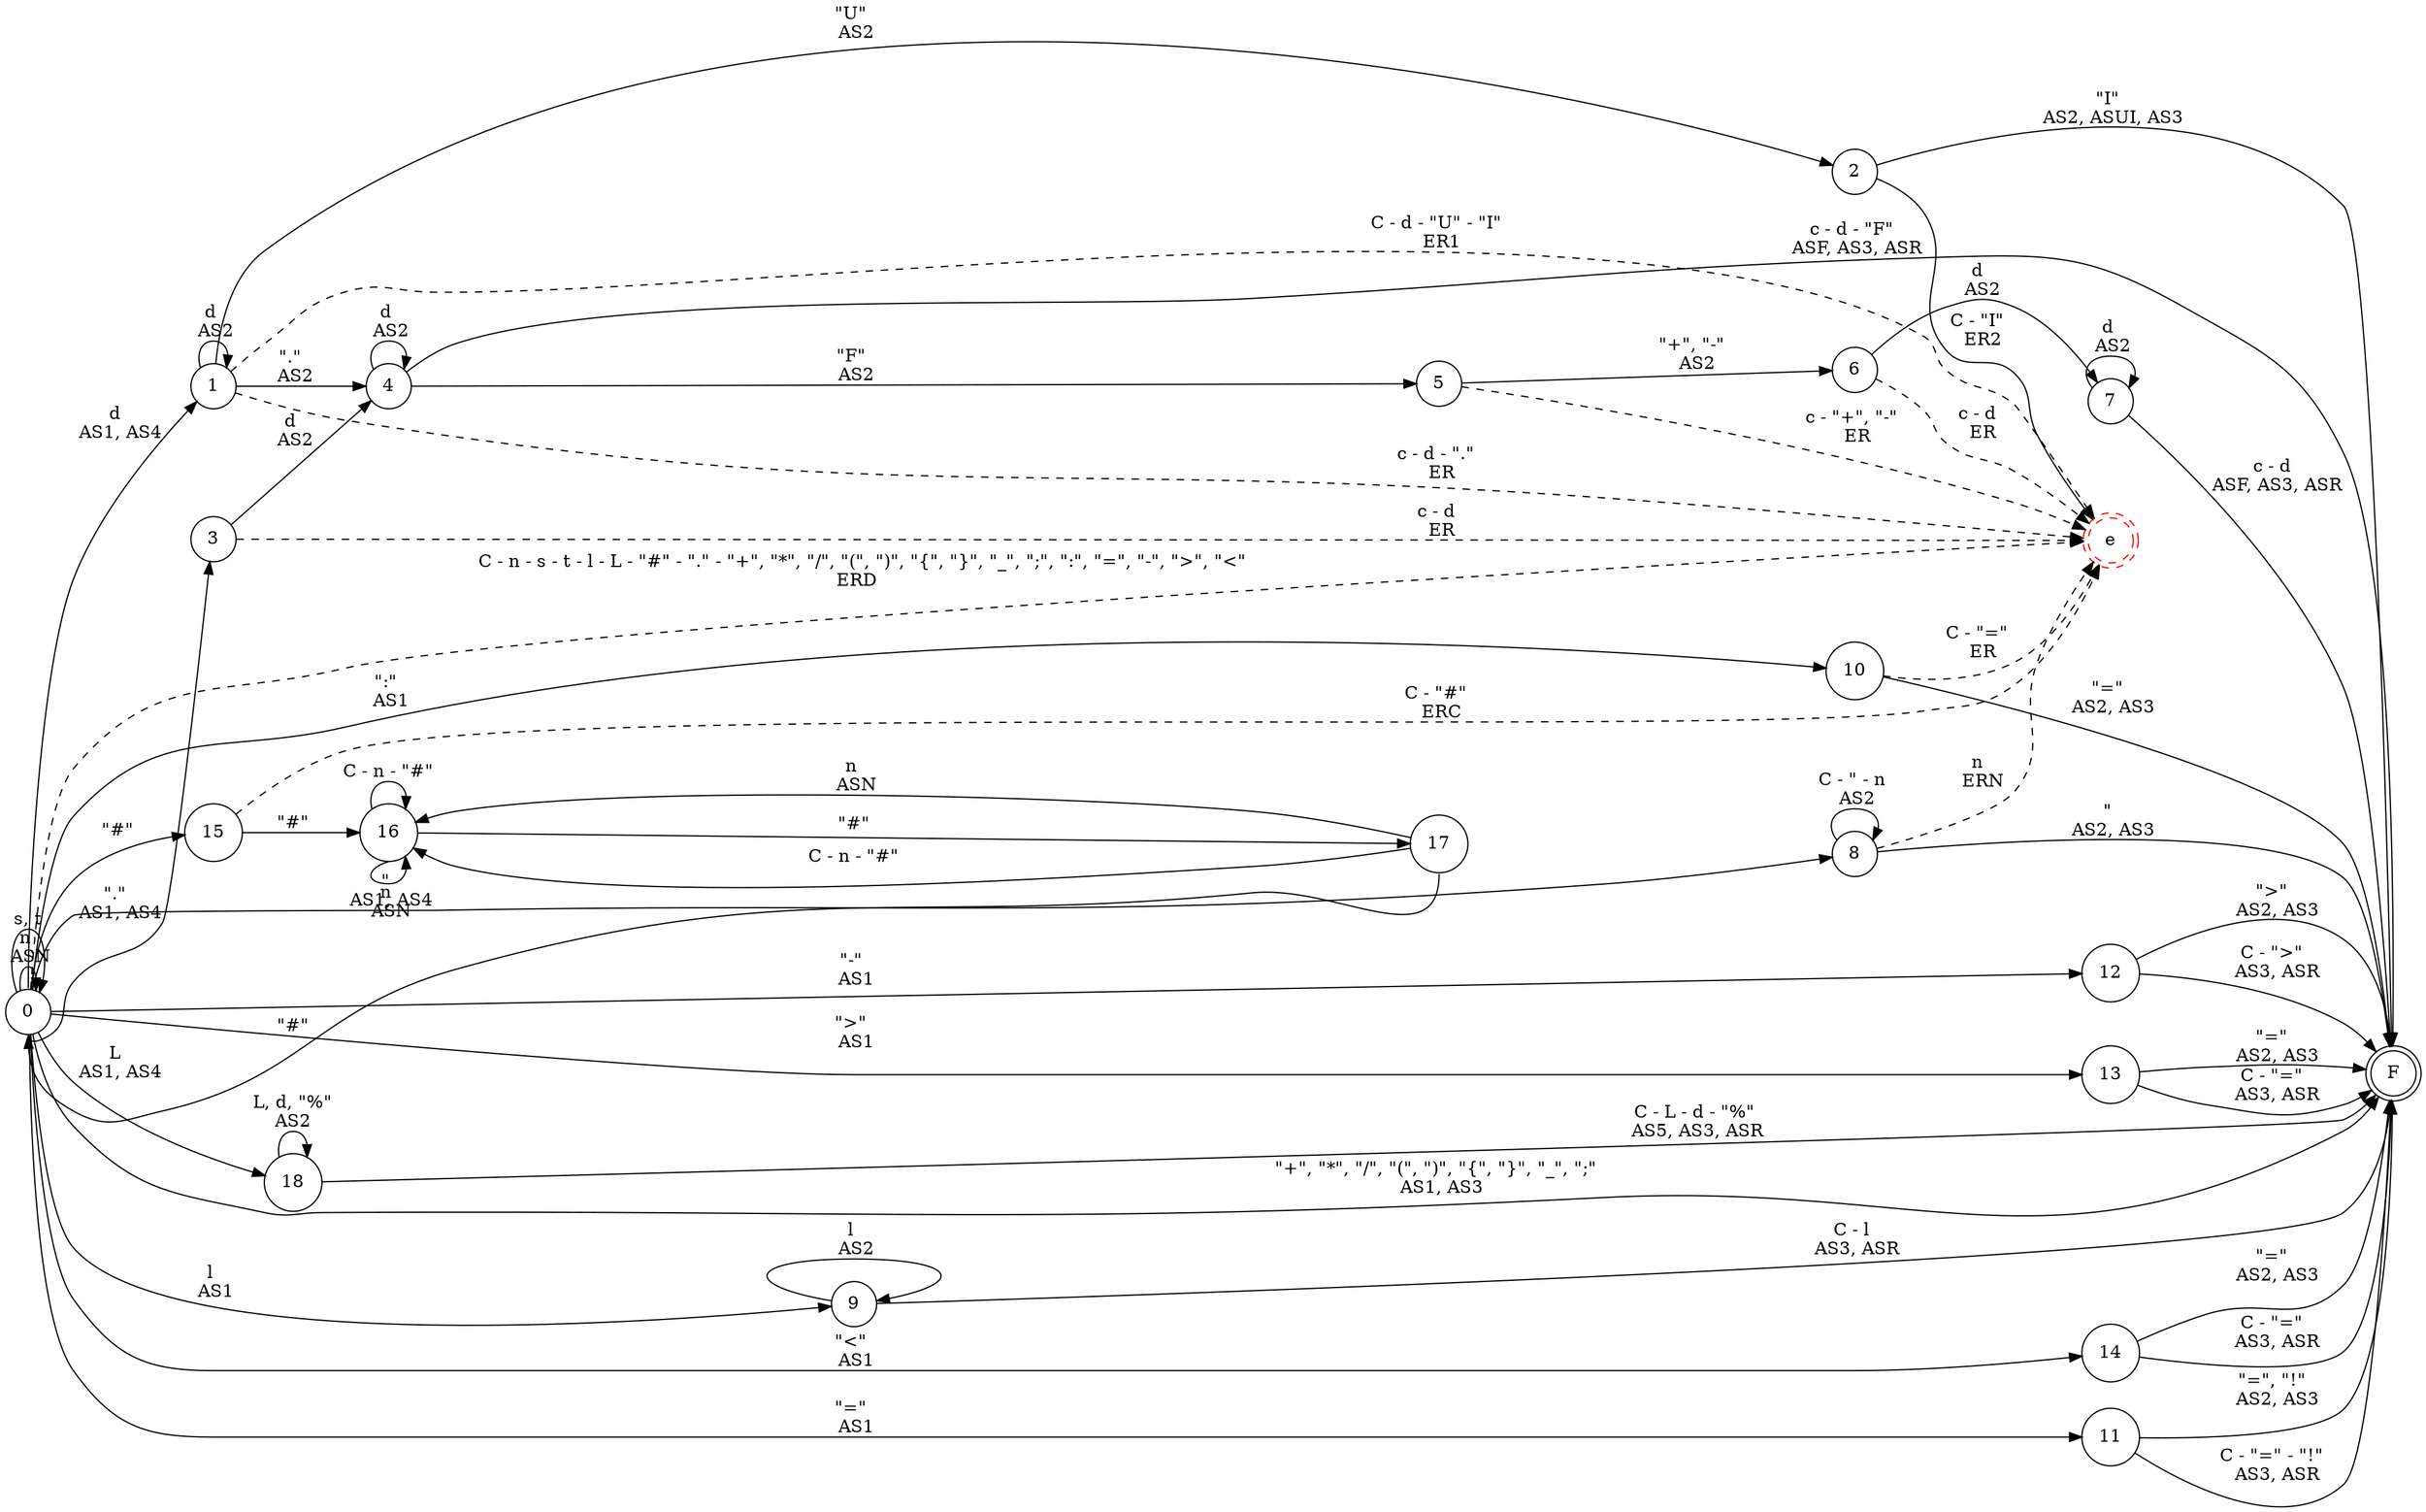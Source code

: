 digraph DFA {
    // Layout.
    rankdir = LR;
    // Estados normales.
    node [shape = circle;];
    // Estado de aceptación.
    F [shape = doublecircle;];
    // Estado de error.
    e [shape = doublecircle;style = dashed;color = red;];
    
    0 -> 0 [label = "n \n ASN";];
    0 -> 0 [label = "s, t";];
    0 -> 10 [label = "\":\" \n AS1";];
    0 -> 11 [label = "\"=\" \n AS1";];
    0 -> 12 [label = "\"-\" \n AS1";];
    0 -> 13 [label = "\">\" \n AS1";];
    0 -> 14 [label = "\"<\" \n AS1";];
    0 -> 15 [label = "\"#\"";];
    0 -> 18 [label = "L \n AS1, AS4";];
    0 -> 1 [label = "d \n AS1, AS4"; tailport = n;];
    0 -> 3 [label = "\".\" \n AS1, AS4"; tailport = s;];
    0 -> 8 [label = "\" \n AS1, AS4";];
    0 -> 9 [label = "l \n AS1";];
    0 -> e [label = "    C - n - s - t - l - L - \"#\" - \".\" - \"+\", \"*\", \"/\", \"(\", \")\", \"{\", \"}\", \"_\", \";\", \":\", \"=\", \"-\", \">\", \"<\" \n ERD"; style = dashed;];
    0 -> F [label = "\"+\", \"*\", \"/\", \"(\", \")\", \"{\", \"}\", \"_\", \";\" \n AS1, AS3";];
    1 -> 1 [label = "d \n AS2";];
    1 -> 2 [label = "\"U\" \n AS2";];
    1 -> 4 [label = "\".\" \n AS2";];
    1 -> e [label = "c - d - \".\" \n ER"; style = dashed;];
    1 -> e [label = "C - d - \"U\" - \"I\" \n ER1"; style = dashed;];
    2 -> e [label = "C - \"I\" \n ER2";];
    2 -> F [label = "\"I\" \n AS2, ASUI, AS3";];
    3 -> 4 [label = "d \n AS2";];
    3 -> e [label = "c - d \n ER"; style = dashed;];
    4 -> 4 [label = "d \n AS2";];
    4 -> 5 [label = "\"F\" \n AS2";];
    4 -> F [label = "c - d - \"F\" \n ASF, AS3, ASR";];
    5 -> 6 [label = "\"+\", \"-\" \n AS2";];
    5 -> e [label = "c - \"+\", \"-\" \n ER"; style = dashed;];
    6 -> 7 [label = "d \n AS2";];
    6 -> e [label = "c - d \n ER"; style = dashed;];
    7 -> 7 [label = "d \n AS2";];
    7 -> F [label = "c - d \n ASF, AS3, ASR";];
    8 -> 8 [label = "C - \" - n \n AS2";];
    8 -> e [label = "n \n ERN"; style = dashed;];
    8 -> F [label = "\" \n AS2, AS3";];
    9 -> 9 [label = "l \n AS2";];
    9 -> F [label = "C - l \n AS3, ASR";];
    10 -> e [label = "C - \"=\" \n ER"; style = dashed;];
    10 -> F [label = "\"=\" \n AS2, AS3";];
    11 -> F [label = "C - \"=\" - \"!\" \n AS3, ASR";];
    11 -> F [label = "\"=\", \"!\" \n AS2, AS3";];
    12 -> F [label = "C - \">\" \n AS3, ASR";];
    12 -> F [label = "\">\" \n AS2, AS3";];
    13 -> F [label = "C - \"=\" \n AS3, ASR";];
    13 -> F [label = "\"=\" \n AS2, AS3";];
    14 -> F [label = "C - \"=\" \n AS3, ASR";];
    14 -> F [label = "\"=\" \n AS2, AS3";];
    15 -> 16 [label = "\"#\"";];
    15 -> e [label = "C - \"#\" \n ERC"; style = dashed;];
    16 -> 16 [label = "C - n - \"#\"";];
    16 -> 16 [label = "n \n ASN"; tailport = s;];
    16 -> 17 [label = "\"#\"";];
    17 -> 0 [label = "\"#\""; headport = s; tailport = s;];
    17 -> 16 [label = "C - n - \"#\"";];
    17 -> 16 [label = "n \n ASN";];
    18 -> 18 [label = "L, d, \"%\"\nAS2";];
    18 -> F [label = "C - L - d - \"%\"\n AS5, AS3, ASR";];
}